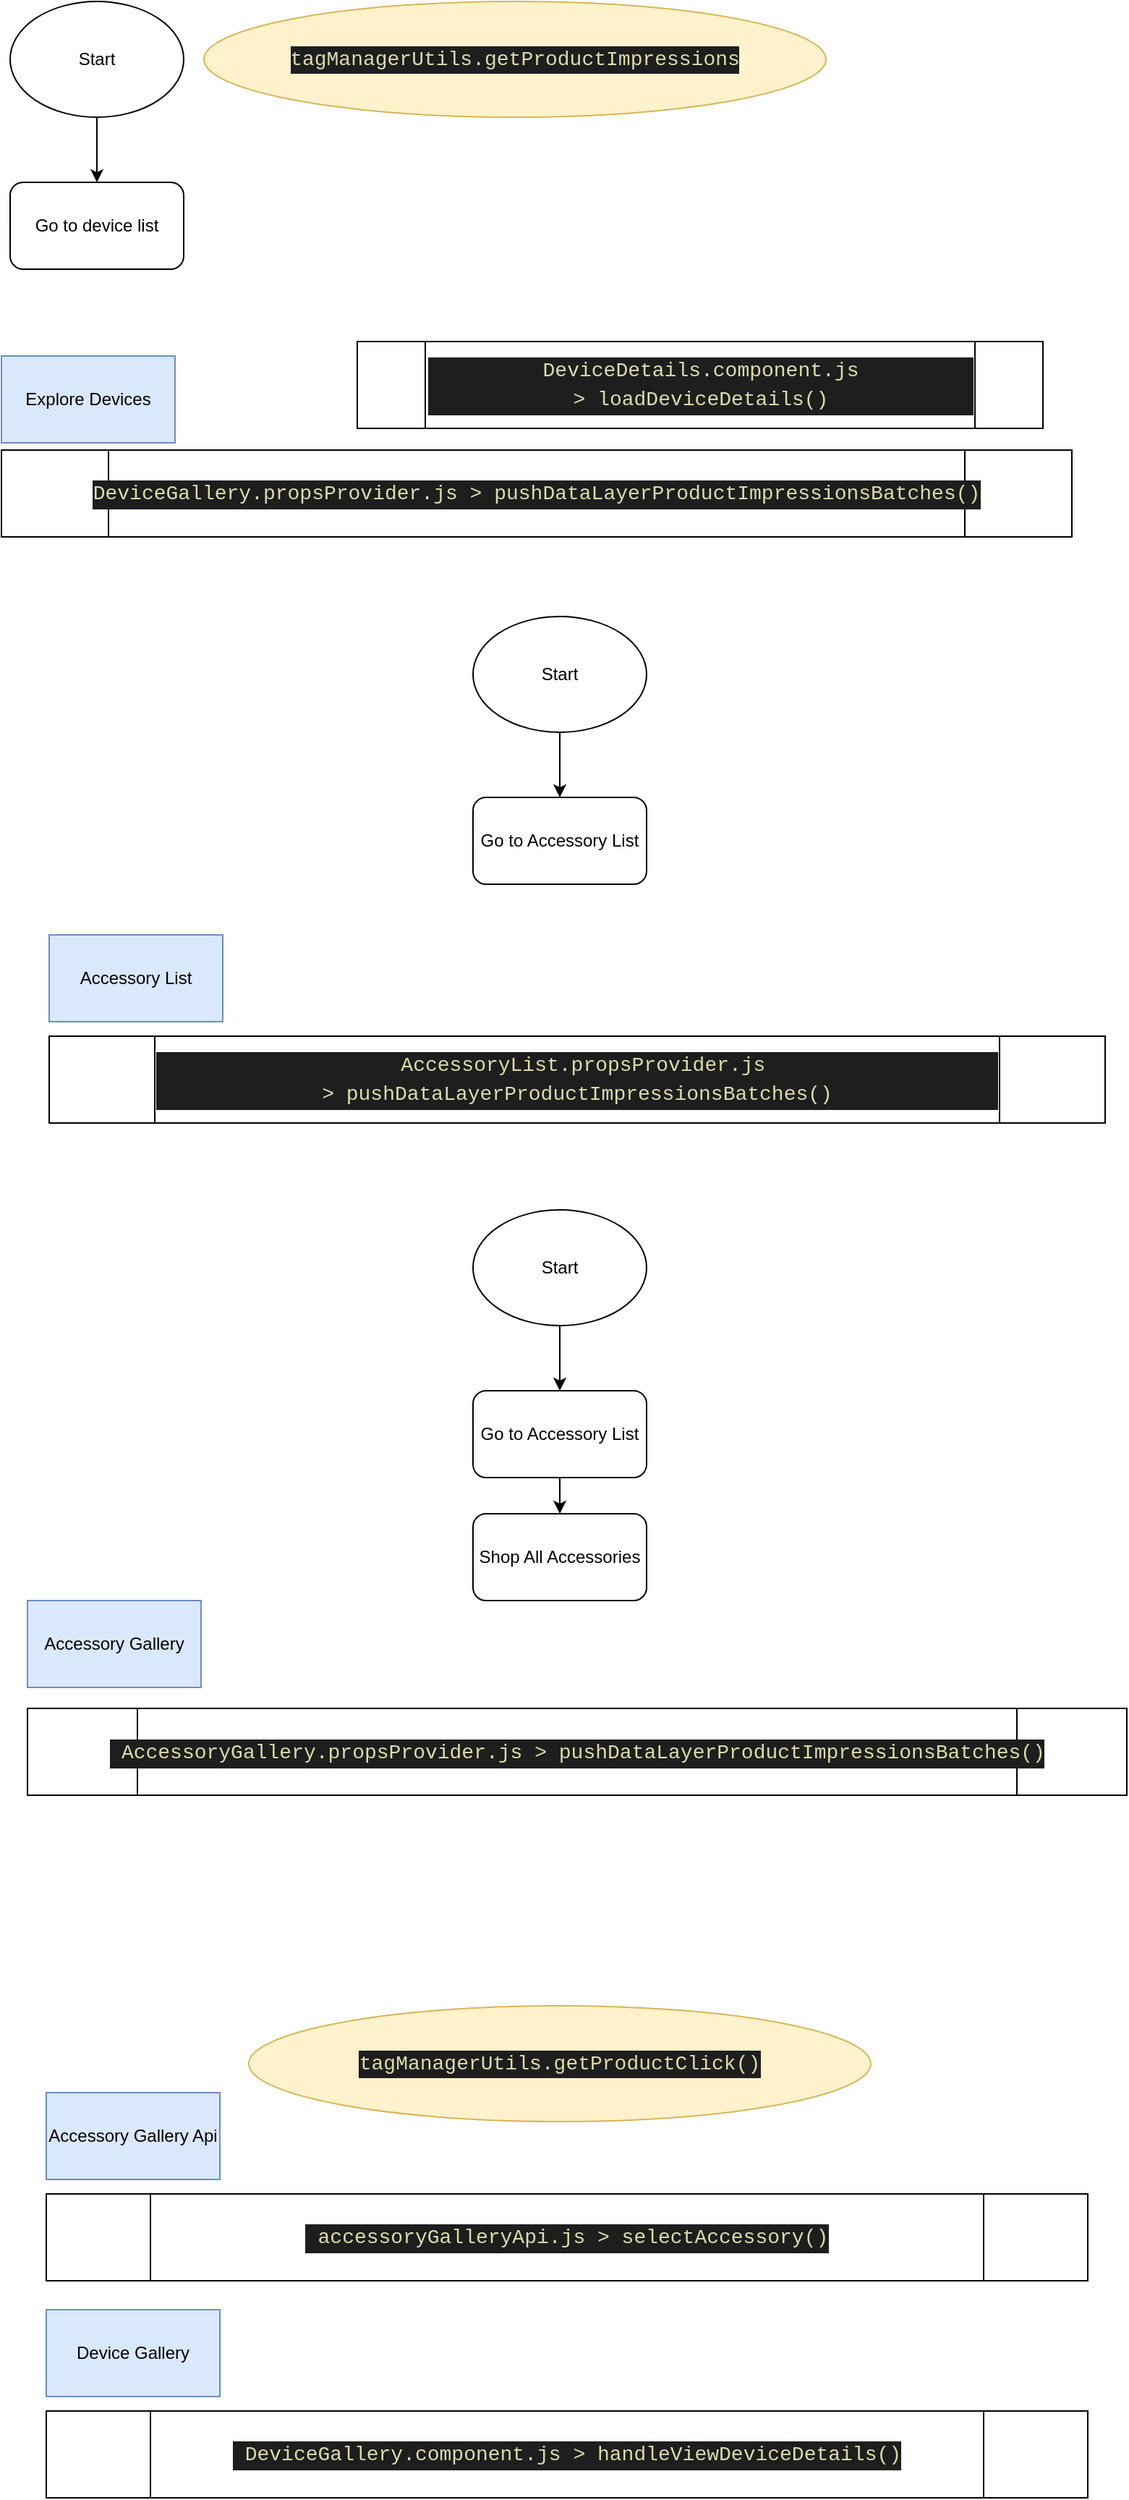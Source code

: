 <mxfile version="20.8.13" type="github">
  <diagram id="C5RBs43oDa-KdzZeNtuy" name="Page-1">
    <mxGraphModel dx="1050" dy="581" grid="1" gridSize="10" guides="1" tooltips="1" connect="1" arrows="1" fold="1" page="1" pageScale="1" pageWidth="827" pageHeight="1169" math="0" shadow="0">
      <root>
        <mxCell id="WIyWlLk6GJQsqaUBKTNV-0" />
        <mxCell id="WIyWlLk6GJQsqaUBKTNV-1" parent="WIyWlLk6GJQsqaUBKTNV-0" />
        <mxCell id="Flow2nLgOVUcYQttC7nZ-0" value="Explore Devices" style="rounded=0;whiteSpace=wrap;html=1;fillColor=#dae8fc;strokeColor=#6c8ebf;" parent="WIyWlLk6GJQsqaUBKTNV-1" vertex="1">
          <mxGeometry x="34" y="270" width="120" height="60" as="geometry" />
        </mxCell>
        <mxCell id="Flow2nLgOVUcYQttC7nZ-1" value="&lt;div style=&quot;background-color: rgb(30, 30, 30); line-height: 19px;&quot;&gt;&lt;div style=&quot;line-height: 19px;&quot;&gt;&lt;div style=&quot;line-height: 19px;&quot;&gt;&lt;font face=&quot;Consolas, Courier New, monospace&quot; color=&quot;#dcdcaa&quot;&gt;&lt;span style=&quot;font-size: 14px;&quot;&gt;DeviceDetails.component.js &amp;gt;&amp;nbsp;&lt;/span&gt;&lt;/font&gt;&lt;span style=&quot;color: rgb(220, 220, 170); font-family: Consolas, &amp;quot;Courier New&amp;quot;, monospace; font-size: 14px;&quot;&gt;loadDeviceDetails()&lt;/span&gt;&lt;/div&gt;&lt;/div&gt;&lt;/div&gt;" style="shape=process;whiteSpace=wrap;html=1;backgroundOutline=1;" parent="WIyWlLk6GJQsqaUBKTNV-1" vertex="1">
          <mxGeometry x="280" y="260" width="474" height="60" as="geometry" />
        </mxCell>
        <mxCell id="Flow2nLgOVUcYQttC7nZ-2" value="&lt;div style=&quot;background-color: rgb(30, 30, 30); line-height: 19px;&quot;&gt;&lt;div style=&quot;line-height: 19px;&quot;&gt;&lt;div style=&quot;line-height: 19px;&quot;&gt;&lt;font face=&quot;Consolas, Courier New, monospace&quot; color=&quot;#dcdcaa&quot;&gt;&lt;span style=&quot;font-size: 14px;&quot;&gt;DeviceGallery.propsProvider.js&amp;nbsp;&amp;gt;&amp;nbsp;&lt;/span&gt;&lt;/font&gt;&lt;span style=&quot;color: rgb(220, 220, 170); font-family: Consolas, &amp;quot;Courier New&amp;quot;, monospace; font-size: 14px;&quot;&gt;pushDataLayerProductImpressionsBatches()&lt;/span&gt;&lt;/div&gt;&lt;/div&gt;&lt;/div&gt;" style="shape=process;whiteSpace=wrap;html=1;backgroundOutline=1;" parent="WIyWlLk6GJQsqaUBKTNV-1" vertex="1">
          <mxGeometry x="34" y="335" width="740" height="60" as="geometry" />
        </mxCell>
        <mxCell id="Flow2nLgOVUcYQttC7nZ-3" value="&lt;div style=&quot;background-color: rgb(30, 30, 30); line-height: 19px;&quot;&gt;&lt;div style=&quot;line-height: 19px;&quot;&gt;&lt;div style=&quot;line-height: 19px;&quot;&gt;&lt;font face=&quot;Consolas, Courier New, monospace&quot; color=&quot;#dcdcaa&quot;&gt;&lt;span style=&quot;font-size: 14px;&quot;&gt;&amp;nbsp;AccessoryList.propsProvider.js &amp;gt;&amp;nbsp;&lt;/span&gt;&lt;/font&gt;&lt;span style=&quot;color: rgb(220, 220, 170); font-family: Consolas, &amp;quot;Courier New&amp;quot;, monospace; font-size: 14px;&quot;&gt;pushDataLayerProductImpressionsBatches()&lt;/span&gt;&lt;/div&gt;&lt;/div&gt;&lt;/div&gt;" style="shape=process;whiteSpace=wrap;html=1;backgroundOutline=1;" parent="WIyWlLk6GJQsqaUBKTNV-1" vertex="1">
          <mxGeometry x="67" y="740" width="730" height="60" as="geometry" />
        </mxCell>
        <mxCell id="Flow2nLgOVUcYQttC7nZ-4" value="&lt;div style=&quot;background-color: rgb(30, 30, 30); line-height: 19px;&quot;&gt;&lt;div style=&quot;line-height: 19px;&quot;&gt;&lt;div style=&quot;line-height: 19px;&quot;&gt;&lt;font face=&quot;Consolas, Courier New, monospace&quot; color=&quot;#dcdcaa&quot;&gt;&lt;span style=&quot;font-size: 14px;&quot;&gt;&amp;nbsp;AccessoryGallery.propsProvider.js&amp;nbsp;&amp;gt;&amp;nbsp;&lt;/span&gt;&lt;/font&gt;&lt;span style=&quot;color: rgb(220, 220, 170); font-family: Consolas, &amp;quot;Courier New&amp;quot;, monospace; font-size: 14px;&quot;&gt;pushDataLayerProductImpressionsBatches()&lt;/span&gt;&lt;/div&gt;&lt;/div&gt;&lt;/div&gt;" style="shape=process;whiteSpace=wrap;html=1;backgroundOutline=1;" parent="WIyWlLk6GJQsqaUBKTNV-1" vertex="1">
          <mxGeometry x="52" y="1204.5" width="760" height="60" as="geometry" />
        </mxCell>
        <mxCell id="Flow2nLgOVUcYQttC7nZ-6" value="Accessory Gallery" style="whiteSpace=wrap;html=1;fillColor=#dae8fc;strokeColor=#6c8ebf;" parent="WIyWlLk6GJQsqaUBKTNV-1" vertex="1">
          <mxGeometry x="52" y="1130" width="120" height="60" as="geometry" />
        </mxCell>
        <mxCell id="Flow2nLgOVUcYQttC7nZ-7" value="Accessory List" style="whiteSpace=wrap;html=1;fillColor=#dae8fc;strokeColor=#6c8ebf;" parent="WIyWlLk6GJQsqaUBKTNV-1" vertex="1">
          <mxGeometry x="67" y="670" width="120" height="60" as="geometry" />
        </mxCell>
        <mxCell id="Flow2nLgOVUcYQttC7nZ-9" value="&lt;div style=&quot;color: rgb(212, 212, 212); background-color: rgb(30, 30, 30); font-family: Consolas, &amp;quot;Courier New&amp;quot;, monospace; font-size: 14px; line-height: 19px;&quot;&gt;&lt;span style=&quot;color: #dcdcaa;&quot;&gt;tagManagerUtils&lt;/span&gt;.&lt;span style=&quot;color: #dcdcaa;&quot;&gt;getProductImpressions&lt;/span&gt;&lt;/div&gt;" style="ellipse;whiteSpace=wrap;html=1;fillColor=#fff2cc;strokeColor=#d6b656;" parent="WIyWlLk6GJQsqaUBKTNV-1" vertex="1">
          <mxGeometry x="174" y="25" width="430" height="80" as="geometry" />
        </mxCell>
        <mxCell id="Flow2nLgOVUcYQttC7nZ-10" value="&lt;div style=&quot;color: rgb(212, 212, 212); background-color: rgb(30, 30, 30); font-family: Consolas, &amp;quot;Courier New&amp;quot;, monospace; font-size: 14px; line-height: 19px;&quot;&gt;&lt;span style=&quot;color: #dcdcaa;&quot;&gt;tagManagerUtils&lt;/span&gt;.&lt;span style=&quot;color: #dcdcaa;&quot;&gt;getProductClick()&lt;/span&gt;&lt;/div&gt;" style="ellipse;whiteSpace=wrap;html=1;fillColor=#fff2cc;strokeColor=#d6b656;" parent="WIyWlLk6GJQsqaUBKTNV-1" vertex="1">
          <mxGeometry x="205" y="1410" width="430" height="80" as="geometry" />
        </mxCell>
        <mxCell id="Flow2nLgOVUcYQttC7nZ-11" value="&lt;div style=&quot;background-color: rgb(30, 30, 30); line-height: 19px;&quot;&gt;&lt;div style=&quot;line-height: 19px;&quot;&gt;&lt;div style=&quot;line-height: 19px;&quot;&gt;&lt;font face=&quot;Consolas, Courier New, monospace&quot; color=&quot;#dcdcaa&quot;&gt;&lt;span style=&quot;font-size: 14px;&quot;&gt;&amp;nbsp;accessoryGalleryApi.js&amp;nbsp;&amp;gt;&amp;nbsp;&lt;/span&gt;&lt;/font&gt;&lt;span style=&quot;color: rgb(220, 220, 170); font-family: Consolas, &amp;quot;Courier New&amp;quot;, monospace; font-size: 14px;&quot;&gt;selectAccessory()&lt;/span&gt;&lt;/div&gt;&lt;/div&gt;&lt;/div&gt;" style="shape=process;whiteSpace=wrap;html=1;backgroundOutline=1;" parent="WIyWlLk6GJQsqaUBKTNV-1" vertex="1">
          <mxGeometry x="65" y="1540" width="720" height="60" as="geometry" />
        </mxCell>
        <mxCell id="Flow2nLgOVUcYQttC7nZ-12" value="&lt;div style=&quot;background-color: rgb(30, 30, 30); line-height: 19px;&quot;&gt;&lt;div style=&quot;line-height: 19px;&quot;&gt;&lt;div style=&quot;line-height: 19px;&quot;&gt;&lt;font face=&quot;Consolas, Courier New, monospace&quot; color=&quot;#dcdcaa&quot;&gt;&lt;span style=&quot;font-size: 14px;&quot;&gt;&amp;nbsp;DeviceGallery.component.js &amp;gt;&amp;nbsp;&lt;/span&gt;&lt;/font&gt;&lt;span style=&quot;color: rgb(220, 220, 170); font-family: Consolas, &amp;quot;Courier New&amp;quot;, monospace; font-size: 14px;&quot;&gt;handleViewDeviceDetails&lt;/span&gt;&lt;span style=&quot;color: rgb(220, 220, 170); font-family: Consolas, &amp;quot;Courier New&amp;quot;, monospace; font-size: 14px;&quot;&gt;()&lt;/span&gt;&lt;br&gt;&lt;/div&gt;&lt;/div&gt;&lt;/div&gt;" style="shape=process;whiteSpace=wrap;html=1;backgroundOutline=1;" parent="WIyWlLk6GJQsqaUBKTNV-1" vertex="1">
          <mxGeometry x="65" y="1690" width="720" height="60" as="geometry" />
        </mxCell>
        <mxCell id="Flow2nLgOVUcYQttC7nZ-13" value="Device Gallery" style="rounded=0;whiteSpace=wrap;html=1;fillColor=#dae8fc;strokeColor=#6c8ebf;" parent="WIyWlLk6GJQsqaUBKTNV-1" vertex="1">
          <mxGeometry x="65" y="1620" width="120" height="60" as="geometry" />
        </mxCell>
        <mxCell id="Flow2nLgOVUcYQttC7nZ-14" value="Accessory Gallery Api" style="rounded=0;whiteSpace=wrap;html=1;fillColor=#dae8fc;strokeColor=#6c8ebf;" parent="WIyWlLk6GJQsqaUBKTNV-1" vertex="1">
          <mxGeometry x="65" y="1470" width="120" height="60" as="geometry" />
        </mxCell>
        <mxCell id="RJSyPKSbgOH2Nd9Ry6B4-1" value="Go to device list" style="rounded=1;whiteSpace=wrap;html=1;" vertex="1" parent="WIyWlLk6GJQsqaUBKTNV-1">
          <mxGeometry x="40" y="150" width="120" height="60" as="geometry" />
        </mxCell>
        <mxCell id="RJSyPKSbgOH2Nd9Ry6B4-3" value="" style="edgeStyle=orthogonalEdgeStyle;rounded=0;orthogonalLoop=1;jettySize=auto;html=1;" edge="1" parent="WIyWlLk6GJQsqaUBKTNV-1" source="RJSyPKSbgOH2Nd9Ry6B4-2" target="RJSyPKSbgOH2Nd9Ry6B4-1">
          <mxGeometry relative="1" as="geometry" />
        </mxCell>
        <mxCell id="RJSyPKSbgOH2Nd9Ry6B4-2" value="Start" style="ellipse;whiteSpace=wrap;html=1;" vertex="1" parent="WIyWlLk6GJQsqaUBKTNV-1">
          <mxGeometry x="40" y="25" width="120" height="80" as="geometry" />
        </mxCell>
        <mxCell id="RJSyPKSbgOH2Nd9Ry6B4-4" value="Go to Accessory List" style="rounded=1;whiteSpace=wrap;html=1;" vertex="1" parent="WIyWlLk6GJQsqaUBKTNV-1">
          <mxGeometry x="360" y="575" width="120" height="60" as="geometry" />
        </mxCell>
        <mxCell id="RJSyPKSbgOH2Nd9Ry6B4-5" value="" style="edgeStyle=orthogonalEdgeStyle;rounded=0;orthogonalLoop=1;jettySize=auto;html=1;" edge="1" parent="WIyWlLk6GJQsqaUBKTNV-1" source="RJSyPKSbgOH2Nd9Ry6B4-6" target="RJSyPKSbgOH2Nd9Ry6B4-4">
          <mxGeometry relative="1" as="geometry" />
        </mxCell>
        <mxCell id="RJSyPKSbgOH2Nd9Ry6B4-6" value="Start" style="ellipse;whiteSpace=wrap;html=1;" vertex="1" parent="WIyWlLk6GJQsqaUBKTNV-1">
          <mxGeometry x="360" y="450" width="120" height="80" as="geometry" />
        </mxCell>
        <mxCell id="RJSyPKSbgOH2Nd9Ry6B4-11" value="" style="edgeStyle=orthogonalEdgeStyle;rounded=0;orthogonalLoop=1;jettySize=auto;html=1;" edge="1" parent="WIyWlLk6GJQsqaUBKTNV-1" source="RJSyPKSbgOH2Nd9Ry6B4-7" target="RJSyPKSbgOH2Nd9Ry6B4-10">
          <mxGeometry relative="1" as="geometry" />
        </mxCell>
        <mxCell id="RJSyPKSbgOH2Nd9Ry6B4-7" value="Go to Accessory List" style="rounded=1;whiteSpace=wrap;html=1;" vertex="1" parent="WIyWlLk6GJQsqaUBKTNV-1">
          <mxGeometry x="360" y="985" width="120" height="60" as="geometry" />
        </mxCell>
        <mxCell id="RJSyPKSbgOH2Nd9Ry6B4-8" value="" style="edgeStyle=orthogonalEdgeStyle;rounded=0;orthogonalLoop=1;jettySize=auto;html=1;" edge="1" parent="WIyWlLk6GJQsqaUBKTNV-1" source="RJSyPKSbgOH2Nd9Ry6B4-9" target="RJSyPKSbgOH2Nd9Ry6B4-7">
          <mxGeometry relative="1" as="geometry" />
        </mxCell>
        <mxCell id="RJSyPKSbgOH2Nd9Ry6B4-9" value="Start" style="ellipse;whiteSpace=wrap;html=1;" vertex="1" parent="WIyWlLk6GJQsqaUBKTNV-1">
          <mxGeometry x="360" y="860" width="120" height="80" as="geometry" />
        </mxCell>
        <mxCell id="RJSyPKSbgOH2Nd9Ry6B4-10" value="Shop All Accessories" style="whiteSpace=wrap;html=1;rounded=1;" vertex="1" parent="WIyWlLk6GJQsqaUBKTNV-1">
          <mxGeometry x="360" y="1070" width="120" height="60" as="geometry" />
        </mxCell>
      </root>
    </mxGraphModel>
  </diagram>
</mxfile>
